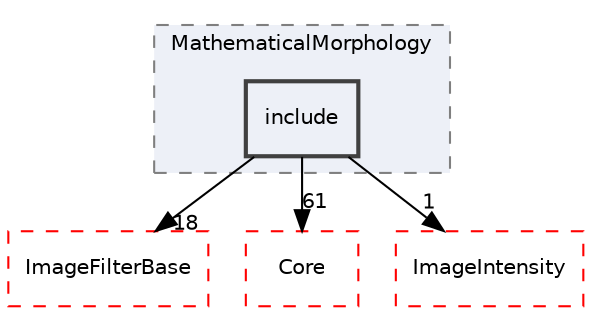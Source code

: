 digraph "include"
{
 // LATEX_PDF_SIZE
  edge [fontname="Helvetica",fontsize="10",labelfontname="Helvetica",labelfontsize="10"];
  node [fontname="Helvetica",fontsize="10",shape=record];
  compound=true
  subgraph clusterdir_ce122c3bd0d9b52498700dfbaa4b1bcf {
    graph [ bgcolor="#edf0f7", pencolor="grey50", style="filled,dashed,", label="MathematicalMorphology", fontname="Helvetica", fontsize="10", URL="dir_ce122c3bd0d9b52498700dfbaa4b1bcf.html"]
  dir_690e5d2ada2a1fd88fa835eb19a6ecfa [shape=box, label="include", style="filled,bold,", fillcolor="#edf0f7", color="grey25", URL="dir_690e5d2ada2a1fd88fa835eb19a6ecfa.html"];
  }
  dir_a5e0762988512223861a3264c6133bea [shape=box, label="ImageFilterBase", style="dashed,", fillcolor="#edf0f7", color="red", URL="dir_a5e0762988512223861a3264c6133bea.html"];
  dir_cac7f9cecb9aa42a0bd05452dddd8a21 [shape=box, label="Core", style="dashed,", fillcolor="#edf0f7", color="red", URL="dir_cac7f9cecb9aa42a0bd05452dddd8a21.html"];
  dir_e3c8cff493d6732ea793322465778d04 [shape=box, label="ImageIntensity", style="dashed,", fillcolor="#edf0f7", color="red", URL="dir_e3c8cff493d6732ea793322465778d04.html"];
  dir_690e5d2ada2a1fd88fa835eb19a6ecfa->dir_a5e0762988512223861a3264c6133bea [headlabel="18", labeldistance=1.5 headhref="dir_000105_000050.html"];
  dir_690e5d2ada2a1fd88fa835eb19a6ecfa->dir_cac7f9cecb9aa42a0bd05452dddd8a21 [headlabel="61", labeldistance=1.5 headhref="dir_000105_000014.html"];
  dir_690e5d2ada2a1fd88fa835eb19a6ecfa->dir_e3c8cff493d6732ea793322465778d04 [headlabel="1", labeldistance=1.5 headhref="dir_000105_000056.html"];
}
